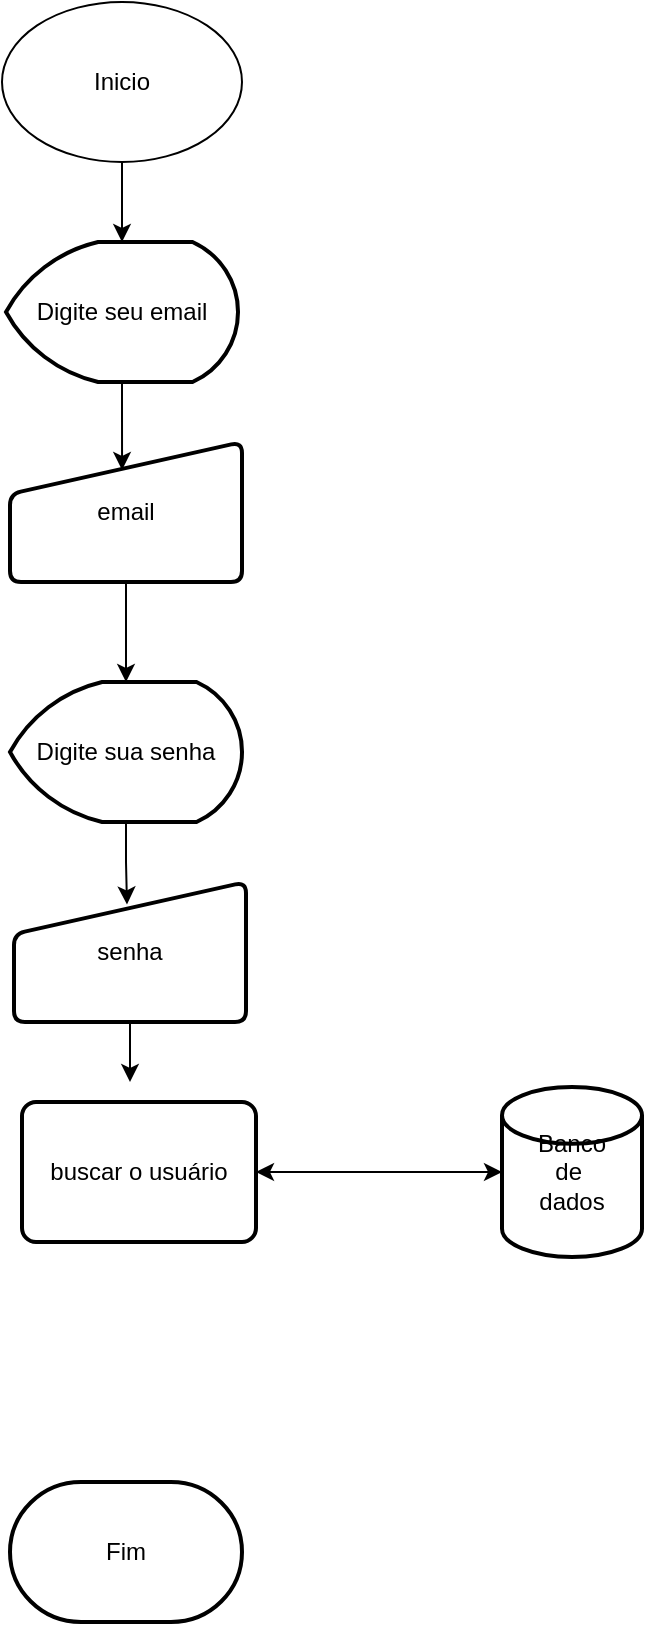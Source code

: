 <mxfile version="21.1.2" type="github">
  <diagram name="Página-1" id="XNRzsAeIM8oSN_OPEkbb">
    <mxGraphModel dx="1122" dy="725" grid="1" gridSize="10" guides="1" tooltips="1" connect="1" arrows="1" fold="1" page="1" pageScale="1" pageWidth="827" pageHeight="1169" math="0" shadow="0">
      <root>
        <mxCell id="0" />
        <mxCell id="1" parent="0" />
        <mxCell id="vs9Lxk-kmgWGQHqngDHr-4" style="edgeStyle=orthogonalEdgeStyle;rounded=0;orthogonalLoop=1;jettySize=auto;html=1;exitX=0.5;exitY=1;exitDx=0;exitDy=0;entryX=0.5;entryY=0;entryDx=0;entryDy=0;entryPerimeter=0;" edge="1" parent="1" source="vs9Lxk-kmgWGQHqngDHr-1" target="vs9Lxk-kmgWGQHqngDHr-3">
          <mxGeometry relative="1" as="geometry" />
        </mxCell>
        <mxCell id="vs9Lxk-kmgWGQHqngDHr-1" value="Inicio" style="ellipse;whiteSpace=wrap;html=1;" vertex="1" parent="1">
          <mxGeometry x="350" y="10" width="120" height="80" as="geometry" />
        </mxCell>
        <mxCell id="vs9Lxk-kmgWGQHqngDHr-2" value="Fim" style="strokeWidth=2;html=1;shape=mxgraph.flowchart.terminator;whiteSpace=wrap;" vertex="1" parent="1">
          <mxGeometry x="354" y="750" width="116" height="70" as="geometry" />
        </mxCell>
        <mxCell id="vs9Lxk-kmgWGQHqngDHr-7" style="edgeStyle=orthogonalEdgeStyle;rounded=0;orthogonalLoop=1;jettySize=auto;html=1;exitX=0.5;exitY=1;exitDx=0;exitDy=0;exitPerimeter=0;entryX=0.483;entryY=0.2;entryDx=0;entryDy=0;entryPerimeter=0;" edge="1" parent="1" source="vs9Lxk-kmgWGQHqngDHr-3" target="vs9Lxk-kmgWGQHqngDHr-5">
          <mxGeometry relative="1" as="geometry" />
        </mxCell>
        <mxCell id="vs9Lxk-kmgWGQHqngDHr-3" value="Digite seu email" style="strokeWidth=2;html=1;shape=mxgraph.flowchart.display;whiteSpace=wrap;" vertex="1" parent="1">
          <mxGeometry x="352" y="130" width="116" height="70" as="geometry" />
        </mxCell>
        <mxCell id="vs9Lxk-kmgWGQHqngDHr-10" style="edgeStyle=orthogonalEdgeStyle;rounded=0;orthogonalLoop=1;jettySize=auto;html=1;entryX=0.5;entryY=0;entryDx=0;entryDy=0;entryPerimeter=0;" edge="1" parent="1" source="vs9Lxk-kmgWGQHqngDHr-5" target="vs9Lxk-kmgWGQHqngDHr-9">
          <mxGeometry relative="1" as="geometry" />
        </mxCell>
        <mxCell id="vs9Lxk-kmgWGQHqngDHr-5" value="email" style="html=1;strokeWidth=2;shape=manualInput;whiteSpace=wrap;rounded=1;size=26;arcSize=11;" vertex="1" parent="1">
          <mxGeometry x="354" y="230" width="116" height="70" as="geometry" />
        </mxCell>
        <mxCell id="vs9Lxk-kmgWGQHqngDHr-13" style="edgeStyle=orthogonalEdgeStyle;rounded=0;orthogonalLoop=1;jettySize=auto;html=1;entryX=0.487;entryY=0.16;entryDx=0;entryDy=0;entryPerimeter=0;" edge="1" parent="1" source="vs9Lxk-kmgWGQHqngDHr-9" target="vs9Lxk-kmgWGQHqngDHr-11">
          <mxGeometry relative="1" as="geometry" />
        </mxCell>
        <mxCell id="vs9Lxk-kmgWGQHqngDHr-9" value="Digite sua senha" style="strokeWidth=2;html=1;shape=mxgraph.flowchart.display;whiteSpace=wrap;" vertex="1" parent="1">
          <mxGeometry x="354" y="350" width="116" height="70" as="geometry" />
        </mxCell>
        <mxCell id="vs9Lxk-kmgWGQHqngDHr-15" style="edgeStyle=orthogonalEdgeStyle;rounded=0;orthogonalLoop=1;jettySize=auto;html=1;" edge="1" parent="1" source="vs9Lxk-kmgWGQHqngDHr-11">
          <mxGeometry relative="1" as="geometry">
            <mxPoint x="414" y="550" as="targetPoint" />
          </mxGeometry>
        </mxCell>
        <mxCell id="vs9Lxk-kmgWGQHqngDHr-11" value="senha" style="html=1;strokeWidth=2;shape=manualInput;whiteSpace=wrap;rounded=1;size=26;arcSize=11;" vertex="1" parent="1">
          <mxGeometry x="356" y="450" width="116" height="70" as="geometry" />
        </mxCell>
        <mxCell id="vs9Lxk-kmgWGQHqngDHr-17" style="edgeStyle=orthogonalEdgeStyle;rounded=0;orthogonalLoop=1;jettySize=auto;html=1;entryX=0;entryY=0.5;entryDx=0;entryDy=0;entryPerimeter=0;" edge="1" parent="1" source="vs9Lxk-kmgWGQHqngDHr-14" target="vs9Lxk-kmgWGQHqngDHr-16">
          <mxGeometry relative="1" as="geometry" />
        </mxCell>
        <mxCell id="vs9Lxk-kmgWGQHqngDHr-14" value="buscar o usuário" style="rounded=1;whiteSpace=wrap;html=1;absoluteArcSize=1;arcSize=14;strokeWidth=2;" vertex="1" parent="1">
          <mxGeometry x="360" y="560" width="117" height="70" as="geometry" />
        </mxCell>
        <mxCell id="vs9Lxk-kmgWGQHqngDHr-18" style="edgeStyle=orthogonalEdgeStyle;rounded=0;orthogonalLoop=1;jettySize=auto;html=1;entryX=1;entryY=0.5;entryDx=0;entryDy=0;" edge="1" parent="1" source="vs9Lxk-kmgWGQHqngDHr-16" target="vs9Lxk-kmgWGQHqngDHr-14">
          <mxGeometry relative="1" as="geometry" />
        </mxCell>
        <mxCell id="vs9Lxk-kmgWGQHqngDHr-16" value="Banco&lt;br&gt;de&amp;nbsp;&lt;br&gt;dados" style="strokeWidth=2;html=1;shape=mxgraph.flowchart.database;whiteSpace=wrap;" vertex="1" parent="1">
          <mxGeometry x="600" y="552.5" width="70" height="85" as="geometry" />
        </mxCell>
      </root>
    </mxGraphModel>
  </diagram>
</mxfile>
